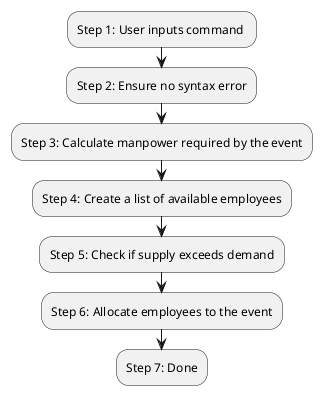 @startuml
:Step 1: User inputs command ;
:Step 2: Ensure no syntax error;
:Step 3: Calculate manpower required by the event;
:Step 4: Create a list of available employees;
:Step 5: Check if supply exceeds demand;
:Step 6: Allocate employees to the event;
:Step 7: Done;

@enduml
